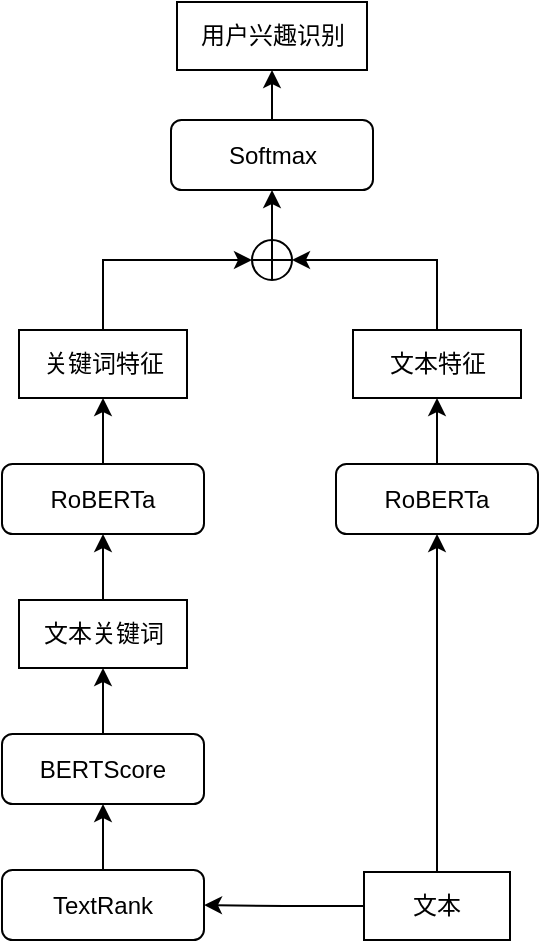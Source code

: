 <mxfile version="24.5.4" type="github">
  <diagram name="第 1 页" id="1fCx03afi7EZeUWW-xkV">
    <mxGraphModel dx="1260" dy="690" grid="0" gridSize="10" guides="1" tooltips="1" connect="1" arrows="1" fold="1" page="1" pageScale="1" pageWidth="1169" pageHeight="827" math="0" shadow="0">
      <root>
        <mxCell id="0" />
        <mxCell id="1" parent="0" />
        <mxCell id="YIjAXcMiH5xjBzndkz8C-19" style="edgeStyle=orthogonalEdgeStyle;rounded=0;orthogonalLoop=1;jettySize=auto;html=1;exitX=0.5;exitY=0;exitDx=0;exitDy=0;entryX=0.5;entryY=1;entryDx=0;entryDy=0;" edge="1" parent="1" source="YIjAXcMiH5xjBzndkz8C-4" target="YIjAXcMiH5xjBzndkz8C-16">
          <mxGeometry relative="1" as="geometry" />
        </mxCell>
        <mxCell id="YIjAXcMiH5xjBzndkz8C-25" style="edgeStyle=orthogonalEdgeStyle;rounded=0;orthogonalLoop=1;jettySize=auto;html=1;exitX=0;exitY=0.5;exitDx=0;exitDy=0;" edge="1" parent="1" source="YIjAXcMiH5xjBzndkz8C-4" target="YIjAXcMiH5xjBzndkz8C-9">
          <mxGeometry relative="1" as="geometry" />
        </mxCell>
        <mxCell id="YIjAXcMiH5xjBzndkz8C-4" value="文本" style="rounded=0;whiteSpace=wrap;html=1;fontFamily=宋体;" vertex="1" parent="1">
          <mxGeometry x="417" y="655" width="73" height="34" as="geometry" />
        </mxCell>
        <mxCell id="YIjAXcMiH5xjBzndkz8C-12" style="edgeStyle=orthogonalEdgeStyle;rounded=0;orthogonalLoop=1;jettySize=auto;html=1;exitX=0.5;exitY=0;exitDx=0;exitDy=0;entryX=0.5;entryY=1;entryDx=0;entryDy=0;" edge="1" parent="1" source="YIjAXcMiH5xjBzndkz8C-9" target="YIjAXcMiH5xjBzndkz8C-11">
          <mxGeometry relative="1" as="geometry" />
        </mxCell>
        <mxCell id="YIjAXcMiH5xjBzndkz8C-9" value="TextRank" style="rounded=1;whiteSpace=wrap;html=1;" vertex="1" parent="1">
          <mxGeometry x="236" y="654" width="101" height="35" as="geometry" />
        </mxCell>
        <mxCell id="YIjAXcMiH5xjBzndkz8C-15" style="edgeStyle=orthogonalEdgeStyle;rounded=0;orthogonalLoop=1;jettySize=auto;html=1;exitX=0.5;exitY=0;exitDx=0;exitDy=0;entryX=0.5;entryY=1;entryDx=0;entryDy=0;" edge="1" parent="1" source="YIjAXcMiH5xjBzndkz8C-11" target="YIjAXcMiH5xjBzndkz8C-14">
          <mxGeometry relative="1" as="geometry" />
        </mxCell>
        <mxCell id="YIjAXcMiH5xjBzndkz8C-11" value="BERTScore" style="rounded=1;whiteSpace=wrap;html=1;" vertex="1" parent="1">
          <mxGeometry x="236" y="586" width="101" height="35" as="geometry" />
        </mxCell>
        <mxCell id="YIjAXcMiH5xjBzndkz8C-27" style="edgeStyle=orthogonalEdgeStyle;rounded=0;orthogonalLoop=1;jettySize=auto;html=1;exitX=0.5;exitY=0;exitDx=0;exitDy=0;entryX=0.5;entryY=1;entryDx=0;entryDy=0;" edge="1" parent="1" source="YIjAXcMiH5xjBzndkz8C-14" target="YIjAXcMiH5xjBzndkz8C-26">
          <mxGeometry relative="1" as="geometry" />
        </mxCell>
        <mxCell id="YIjAXcMiH5xjBzndkz8C-14" value="文本关键词" style="rounded=0;whiteSpace=wrap;html=1;fontFamily=宋体;" vertex="1" parent="1">
          <mxGeometry x="244.5" y="519" width="84" height="34" as="geometry" />
        </mxCell>
        <mxCell id="YIjAXcMiH5xjBzndkz8C-33" style="edgeStyle=orthogonalEdgeStyle;rounded=0;orthogonalLoop=1;jettySize=auto;html=1;exitX=0.5;exitY=0;exitDx=0;exitDy=0;entryX=0.5;entryY=1;entryDx=0;entryDy=0;" edge="1" parent="1" source="YIjAXcMiH5xjBzndkz8C-16" target="YIjAXcMiH5xjBzndkz8C-32">
          <mxGeometry relative="1" as="geometry" />
        </mxCell>
        <mxCell id="YIjAXcMiH5xjBzndkz8C-16" value="RoBERTa" style="rounded=1;whiteSpace=wrap;html=1;" vertex="1" parent="1">
          <mxGeometry x="403" y="451" width="101" height="35" as="geometry" />
        </mxCell>
        <mxCell id="YIjAXcMiH5xjBzndkz8C-31" style="edgeStyle=orthogonalEdgeStyle;rounded=0;orthogonalLoop=1;jettySize=auto;html=1;exitX=0.5;exitY=0;exitDx=0;exitDy=0;entryX=0.5;entryY=1;entryDx=0;entryDy=0;" edge="1" parent="1" source="YIjAXcMiH5xjBzndkz8C-26" target="YIjAXcMiH5xjBzndkz8C-30">
          <mxGeometry relative="1" as="geometry" />
        </mxCell>
        <mxCell id="YIjAXcMiH5xjBzndkz8C-26" value="RoBERTa" style="rounded=1;whiteSpace=wrap;html=1;" vertex="1" parent="1">
          <mxGeometry x="236" y="451" width="101" height="35" as="geometry" />
        </mxCell>
        <mxCell id="YIjAXcMiH5xjBzndkz8C-36" style="edgeStyle=orthogonalEdgeStyle;rounded=0;orthogonalLoop=1;jettySize=auto;html=1;exitX=0.5;exitY=0;exitDx=0;exitDy=0;entryX=0;entryY=0.5;entryDx=0;entryDy=0;" edge="1" parent="1" source="YIjAXcMiH5xjBzndkz8C-30" target="YIjAXcMiH5xjBzndkz8C-35">
          <mxGeometry relative="1" as="geometry" />
        </mxCell>
        <mxCell id="YIjAXcMiH5xjBzndkz8C-30" value="关键词特征" style="rounded=0;whiteSpace=wrap;html=1;fontFamily=宋体;" vertex="1" parent="1">
          <mxGeometry x="244.5" y="384" width="84" height="34" as="geometry" />
        </mxCell>
        <mxCell id="YIjAXcMiH5xjBzndkz8C-37" style="edgeStyle=orthogonalEdgeStyle;rounded=0;orthogonalLoop=1;jettySize=auto;html=1;exitX=0.5;exitY=0;exitDx=0;exitDy=0;entryX=1;entryY=0.5;entryDx=0;entryDy=0;" edge="1" parent="1" source="YIjAXcMiH5xjBzndkz8C-32" target="YIjAXcMiH5xjBzndkz8C-35">
          <mxGeometry relative="1" as="geometry" />
        </mxCell>
        <mxCell id="YIjAXcMiH5xjBzndkz8C-32" value="文本特征" style="rounded=0;whiteSpace=wrap;html=1;fontFamily=宋体;" vertex="1" parent="1">
          <mxGeometry x="411.5" y="384" width="84" height="34" as="geometry" />
        </mxCell>
        <mxCell id="YIjAXcMiH5xjBzndkz8C-40" style="edgeStyle=orthogonalEdgeStyle;rounded=0;orthogonalLoop=1;jettySize=auto;html=1;exitX=0.5;exitY=0;exitDx=0;exitDy=0;entryX=0.5;entryY=1;entryDx=0;entryDy=0;" edge="1" parent="1" source="YIjAXcMiH5xjBzndkz8C-35" target="YIjAXcMiH5xjBzndkz8C-39">
          <mxGeometry relative="1" as="geometry" />
        </mxCell>
        <mxCell id="YIjAXcMiH5xjBzndkz8C-35" value="" style="shape=orEllipse;perimeter=ellipsePerimeter;whiteSpace=wrap;html=1;backgroundOutline=1;" vertex="1" parent="1">
          <mxGeometry x="361" y="339" width="20" height="20" as="geometry" />
        </mxCell>
        <mxCell id="YIjAXcMiH5xjBzndkz8C-43" style="edgeStyle=orthogonalEdgeStyle;rounded=0;orthogonalLoop=1;jettySize=auto;html=1;exitX=0.5;exitY=0;exitDx=0;exitDy=0;" edge="1" parent="1" source="YIjAXcMiH5xjBzndkz8C-39" target="YIjAXcMiH5xjBzndkz8C-42">
          <mxGeometry relative="1" as="geometry" />
        </mxCell>
        <mxCell id="YIjAXcMiH5xjBzndkz8C-39" value="Softmax" style="rounded=1;whiteSpace=wrap;html=1;fontFamily=Helvetica;" vertex="1" parent="1">
          <mxGeometry x="320.5" y="279" width="101" height="35" as="geometry" />
        </mxCell>
        <mxCell id="YIjAXcMiH5xjBzndkz8C-42" value="用户兴趣识别" style="rounded=0;whiteSpace=wrap;html=1;fontFamily=宋体;" vertex="1" parent="1">
          <mxGeometry x="323.5" y="220" width="95" height="34" as="geometry" />
        </mxCell>
      </root>
    </mxGraphModel>
  </diagram>
</mxfile>
